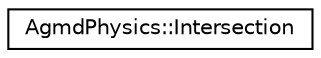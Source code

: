 digraph "Graphical Class Hierarchy"
{
  edge [fontname="Helvetica",fontsize="10",labelfontname="Helvetica",labelfontsize="10"];
  node [fontname="Helvetica",fontsize="10",shape=record];
  rankdir="LR";
  Node1 [label="AgmdPhysics::Intersection",height=0.2,width=0.4,color="black", fillcolor="white", style="filled",URL="$struct_agmd_physics_1_1_intersection.html"];
}
